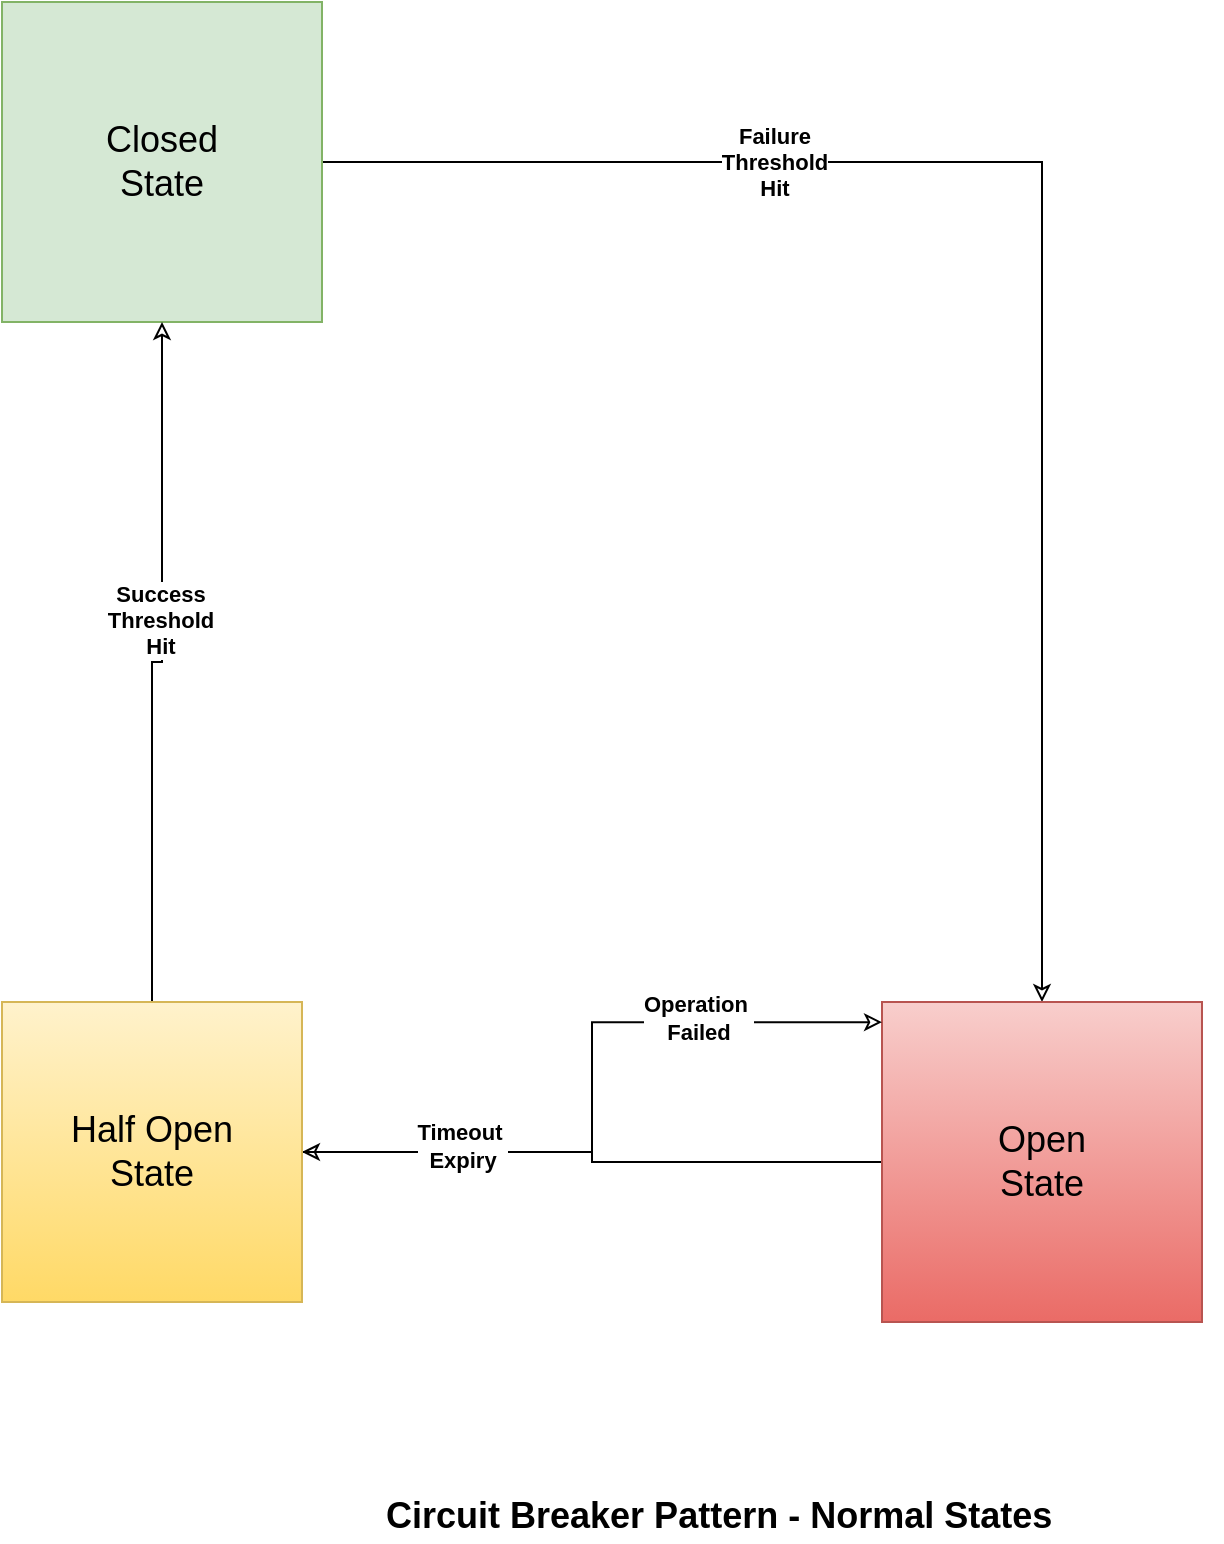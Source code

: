 <mxfile version="18.1.1" type="device"><diagram id="9tL0ea5pLwd5W_hTk0t9" name="Page-1"><mxGraphModel dx="2691" dy="1594" grid="1" gridSize="10" guides="1" tooltips="1" connect="1" arrows="1" fold="1" page="1" pageScale="1" pageWidth="827" pageHeight="1169" math="0" shadow="0"><root><mxCell id="0"/><mxCell id="1" parent="0"/><mxCell id="UnE479M6BjRSG512cgBU-23" style="edgeStyle=orthogonalEdgeStyle;rounded=0;orthogonalLoop=1;jettySize=auto;html=1;endArrow=classic;endFill=0;" parent="1" source="UnE479M6BjRSG512cgBU-19" target="UnE479M6BjRSG512cgBU-20" edge="1"><mxGeometry relative="1" as="geometry"/></mxCell><mxCell id="UnE479M6BjRSG512cgBU-32" value="&lt;b&gt;Failure&lt;br&gt;Threshold&lt;br&gt;Hit&lt;/b&gt;" style="edgeLabel;html=1;align=center;verticalAlign=middle;resizable=0;points=[];" parent="UnE479M6BjRSG512cgBU-23" vertex="1" connectable="0"><mxGeometry x="-0.421" relative="1" as="geometry"><mxPoint as="offset"/></mxGeometry></mxCell><mxCell id="UnE479M6BjRSG512cgBU-19" value="&lt;font style=&quot;font-size: 18px;&quot;&gt;Closed &lt;br&gt;State&lt;/font&gt;" style="whiteSpace=wrap;html=1;aspect=fixed;fillColor=#d5e8d4;strokeColor=#82b366;" parent="1" vertex="1"><mxGeometry x="-880" y="-500" width="160" height="160" as="geometry"/></mxCell><mxCell id="UnE479M6BjRSG512cgBU-26" style="edgeStyle=orthogonalEdgeStyle;rounded=0;orthogonalLoop=1;jettySize=auto;html=1;entryX=1;entryY=0.5;entryDx=0;entryDy=0;endArrow=classic;endFill=0;" parent="1" source="UnE479M6BjRSG512cgBU-20" target="UnE479M6BjRSG512cgBU-21" edge="1"><mxGeometry relative="1" as="geometry"/></mxCell><mxCell id="UnE479M6BjRSG512cgBU-20" value="&lt;font style=&quot;font-size: 18px;&quot;&gt;Open&lt;br&gt;State&lt;/font&gt;" style="whiteSpace=wrap;html=1;aspect=fixed;fillColor=#f8cecc;strokeColor=#b85450;gradientColor=#ea6b66;" parent="1" vertex="1"><mxGeometry x="-440" width="160" height="160" as="geometry"/></mxCell><mxCell id="UnE479M6BjRSG512cgBU-27" style="edgeStyle=orthogonalEdgeStyle;rounded=0;orthogonalLoop=1;jettySize=auto;html=1;entryX=0;entryY=0.063;entryDx=0;entryDy=0;entryPerimeter=0;endArrow=classic;endFill=0;" parent="1" source="UnE479M6BjRSG512cgBU-21" target="UnE479M6BjRSG512cgBU-20" edge="1"><mxGeometry relative="1" as="geometry"/></mxCell><mxCell id="UnE479M6BjRSG512cgBU-29" value="&lt;b&gt;Operation&amp;nbsp;&lt;br&gt;Failed&lt;/b&gt;" style="edgeLabel;html=1;align=center;verticalAlign=middle;resizable=0;points=[];" parent="UnE479M6BjRSG512cgBU-27" vertex="1" connectable="0"><mxGeometry x="0.483" y="2" relative="1" as="geometry"><mxPoint as="offset"/></mxGeometry></mxCell><mxCell id="UnE479M6BjRSG512cgBU-30" value="&lt;b&gt;Timeout&amp;nbsp;&lt;br&gt;Expiry&lt;/b&gt;" style="edgeLabel;html=1;align=center;verticalAlign=middle;resizable=0;points=[];" parent="UnE479M6BjRSG512cgBU-27" vertex="1" connectable="0"><mxGeometry x="-0.634" y="4" relative="1" as="geometry"><mxPoint x="15" y="1" as="offset"/></mxGeometry></mxCell><mxCell id="UnE479M6BjRSG512cgBU-28" style="edgeStyle=orthogonalEdgeStyle;rounded=0;orthogonalLoop=1;jettySize=auto;html=1;entryX=0.5;entryY=1;entryDx=0;entryDy=0;endArrow=classic;endFill=0;" parent="1" source="UnE479M6BjRSG512cgBU-21" target="UnE479M6BjRSG512cgBU-19" edge="1"><mxGeometry relative="1" as="geometry"/></mxCell><mxCell id="UnE479M6BjRSG512cgBU-31" value="&lt;b&gt;Success &lt;br&gt;Threshold&lt;br&gt;Hit&lt;/b&gt;" style="edgeLabel;html=1;align=center;verticalAlign=middle;resizable=0;points=[];" parent="UnE479M6BjRSG512cgBU-28" vertex="1" connectable="0"><mxGeometry x="0.136" y="1" relative="1" as="geometry"><mxPoint as="offset"/></mxGeometry></mxCell><mxCell id="UnE479M6BjRSG512cgBU-21" value="&lt;font style=&quot;font-size: 18px;&quot;&gt;Half Open &lt;br&gt;State&lt;/font&gt;" style="whiteSpace=wrap;html=1;aspect=fixed;fillColor=#fff2cc;strokeColor=#d6b656;gradientColor=#ffd966;" parent="1" vertex="1"><mxGeometry x="-880" width="150" height="150" as="geometry"/></mxCell><mxCell id="UnE479M6BjRSG512cgBU-34" value="&lt;div style=&quot;text-align: center;&quot;&gt;&lt;span style=&quot;background-color: initial;&quot;&gt;&lt;b&gt;Circuit Breaker Pattern - Normal States&lt;/b&gt;&lt;/span&gt;&lt;/div&gt;" style="text;whiteSpace=wrap;html=1;fontSize=18;" parent="1" vertex="1"><mxGeometry x="-690" y="240" width="420" height="30" as="geometry"/></mxCell></root></mxGraphModel></diagram></mxfile>